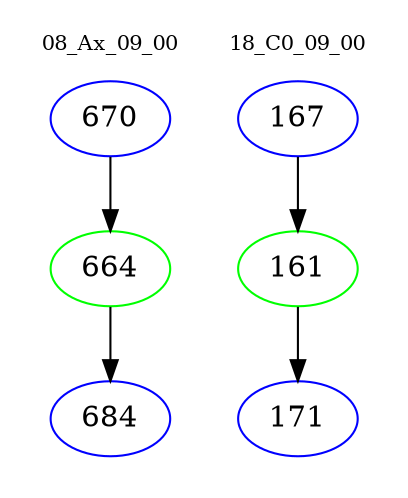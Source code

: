 digraph{
subgraph cluster_0 {
color = white
label = "08_Ax_09_00";
fontsize=10;
T0_670 [label="670", color="blue"]
T0_670 -> T0_664 [color="black"]
T0_664 [label="664", color="green"]
T0_664 -> T0_684 [color="black"]
T0_684 [label="684", color="blue"]
}
subgraph cluster_1 {
color = white
label = "18_C0_09_00";
fontsize=10;
T1_167 [label="167", color="blue"]
T1_167 -> T1_161 [color="black"]
T1_161 [label="161", color="green"]
T1_161 -> T1_171 [color="black"]
T1_171 [label="171", color="blue"]
}
}
